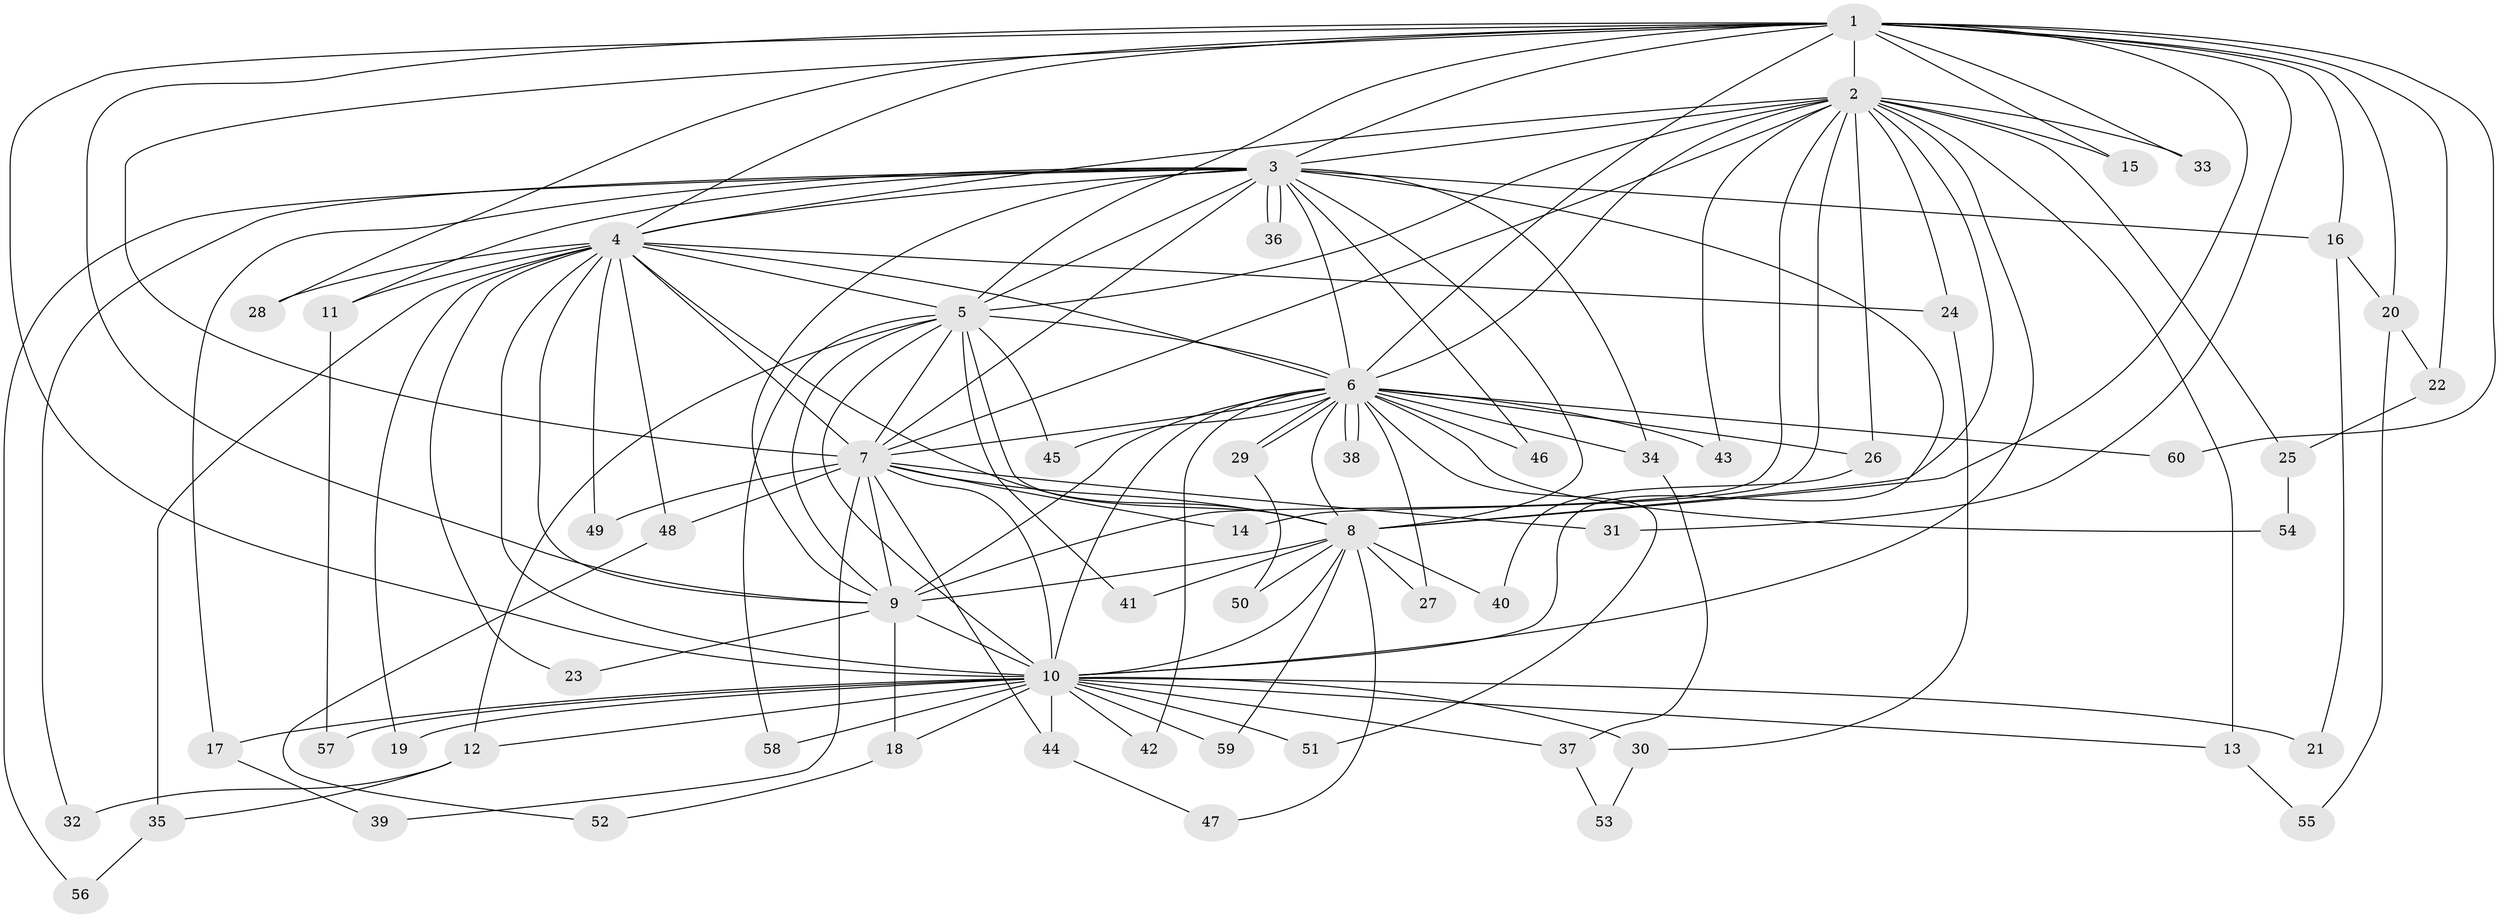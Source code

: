 // Generated by graph-tools (version 1.1) at 2025/46/03/09/25 04:46:28]
// undirected, 60 vertices, 145 edges
graph export_dot {
graph [start="1"]
  node [color=gray90,style=filled];
  1;
  2;
  3;
  4;
  5;
  6;
  7;
  8;
  9;
  10;
  11;
  12;
  13;
  14;
  15;
  16;
  17;
  18;
  19;
  20;
  21;
  22;
  23;
  24;
  25;
  26;
  27;
  28;
  29;
  30;
  31;
  32;
  33;
  34;
  35;
  36;
  37;
  38;
  39;
  40;
  41;
  42;
  43;
  44;
  45;
  46;
  47;
  48;
  49;
  50;
  51;
  52;
  53;
  54;
  55;
  56;
  57;
  58;
  59;
  60;
  1 -- 2;
  1 -- 3;
  1 -- 4;
  1 -- 5;
  1 -- 6;
  1 -- 7;
  1 -- 8;
  1 -- 9;
  1 -- 10;
  1 -- 15;
  1 -- 16;
  1 -- 20;
  1 -- 22;
  1 -- 28;
  1 -- 31;
  1 -- 33;
  1 -- 60;
  2 -- 3;
  2 -- 4;
  2 -- 5;
  2 -- 6;
  2 -- 7;
  2 -- 8;
  2 -- 9;
  2 -- 10;
  2 -- 13;
  2 -- 14;
  2 -- 15;
  2 -- 24;
  2 -- 25;
  2 -- 26;
  2 -- 33;
  2 -- 43;
  3 -- 4;
  3 -- 5;
  3 -- 6;
  3 -- 7;
  3 -- 8;
  3 -- 9;
  3 -- 10;
  3 -- 11;
  3 -- 16;
  3 -- 17;
  3 -- 32;
  3 -- 34;
  3 -- 36;
  3 -- 36;
  3 -- 46;
  3 -- 56;
  4 -- 5;
  4 -- 6;
  4 -- 7;
  4 -- 8;
  4 -- 9;
  4 -- 10;
  4 -- 11;
  4 -- 19;
  4 -- 23;
  4 -- 24;
  4 -- 28;
  4 -- 35;
  4 -- 48;
  4 -- 49;
  5 -- 6;
  5 -- 7;
  5 -- 8;
  5 -- 9;
  5 -- 10;
  5 -- 12;
  5 -- 41;
  5 -- 45;
  5 -- 58;
  6 -- 7;
  6 -- 8;
  6 -- 9;
  6 -- 10;
  6 -- 26;
  6 -- 27;
  6 -- 29;
  6 -- 29;
  6 -- 34;
  6 -- 38;
  6 -- 38;
  6 -- 42;
  6 -- 43;
  6 -- 45;
  6 -- 46;
  6 -- 51;
  6 -- 54;
  6 -- 60;
  7 -- 8;
  7 -- 9;
  7 -- 10;
  7 -- 14;
  7 -- 31;
  7 -- 39;
  7 -- 44;
  7 -- 48;
  7 -- 49;
  8 -- 9;
  8 -- 10;
  8 -- 27;
  8 -- 40;
  8 -- 41;
  8 -- 47;
  8 -- 50;
  8 -- 59;
  9 -- 10;
  9 -- 18;
  9 -- 23;
  10 -- 12;
  10 -- 13;
  10 -- 17;
  10 -- 18;
  10 -- 19;
  10 -- 21;
  10 -- 30;
  10 -- 37;
  10 -- 42;
  10 -- 44;
  10 -- 51;
  10 -- 57;
  10 -- 58;
  10 -- 59;
  11 -- 57;
  12 -- 32;
  12 -- 35;
  13 -- 55;
  16 -- 20;
  16 -- 21;
  17 -- 39;
  18 -- 52;
  20 -- 22;
  20 -- 55;
  22 -- 25;
  24 -- 30;
  25 -- 54;
  26 -- 40;
  29 -- 50;
  30 -- 53;
  34 -- 37;
  35 -- 56;
  37 -- 53;
  44 -- 47;
  48 -- 52;
}
